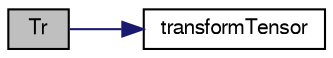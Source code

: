 digraph "Tr"
{
  bgcolor="transparent";
  edge [fontname="FreeSans",fontsize="10",labelfontname="FreeSans",labelfontsize="10"];
  node [fontname="FreeSans",fontsize="10",shape=record];
  rankdir="LR";
  Node665 [label="Tr",height=0.2,width=0.4,color="black", fillcolor="grey75", style="filled", fontcolor="black"];
  Node665 -> Node666 [color="midnightblue",fontsize="10",style="solid",fontname="FreeSans"];
  Node666 [label="transformTensor",height=0.2,width=0.4,color="black",URL="$a24998.html#a73cbf64d086d039715a061509ec541b0",tooltip="Transform tensor field using transformation tensorField. "];
}
